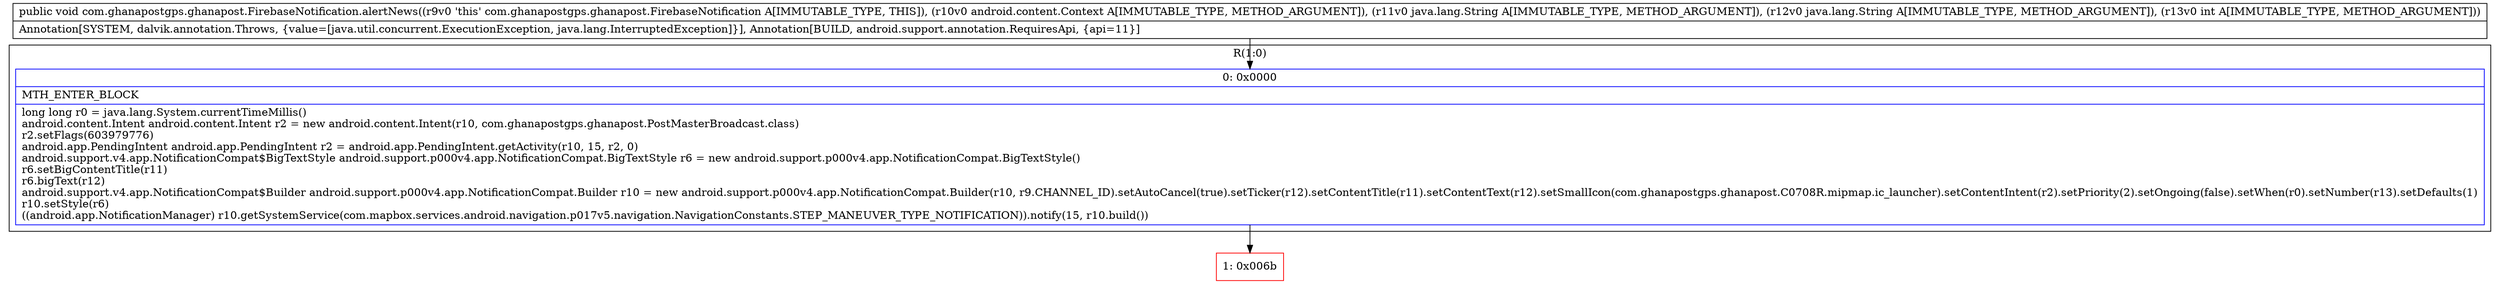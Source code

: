 digraph "CFG forcom.ghanapostgps.ghanapost.FirebaseNotification.alertNews(Landroid\/content\/Context;Ljava\/lang\/String;Ljava\/lang\/String;I)V" {
subgraph cluster_Region_1830852866 {
label = "R(1:0)";
node [shape=record,color=blue];
Node_0 [shape=record,label="{0\:\ 0x0000|MTH_ENTER_BLOCK\l|long long r0 = java.lang.System.currentTimeMillis()\landroid.content.Intent android.content.Intent r2 = new android.content.Intent(r10, com.ghanapostgps.ghanapost.PostMasterBroadcast.class)\lr2.setFlags(603979776)\landroid.app.PendingIntent android.app.PendingIntent r2 = android.app.PendingIntent.getActivity(r10, 15, r2, 0)\landroid.support.v4.app.NotificationCompat$BigTextStyle android.support.p000v4.app.NotificationCompat.BigTextStyle r6 = new android.support.p000v4.app.NotificationCompat.BigTextStyle()\lr6.setBigContentTitle(r11)\lr6.bigText(r12)\landroid.support.v4.app.NotificationCompat$Builder android.support.p000v4.app.NotificationCompat.Builder r10 = new android.support.p000v4.app.NotificationCompat.Builder(r10, r9.CHANNEL_ID).setAutoCancel(true).setTicker(r12).setContentTitle(r11).setContentText(r12).setSmallIcon(com.ghanapostgps.ghanapost.C0708R.mipmap.ic_launcher).setContentIntent(r2).setPriority(2).setOngoing(false).setWhen(r0).setNumber(r13).setDefaults(1)\lr10.setStyle(r6)\l((android.app.NotificationManager) r10.getSystemService(com.mapbox.services.android.navigation.p017v5.navigation.NavigationConstants.STEP_MANEUVER_TYPE_NOTIFICATION)).notify(15, r10.build())\l}"];
}
Node_1 [shape=record,color=red,label="{1\:\ 0x006b}"];
MethodNode[shape=record,label="{public void com.ghanapostgps.ghanapost.FirebaseNotification.alertNews((r9v0 'this' com.ghanapostgps.ghanapost.FirebaseNotification A[IMMUTABLE_TYPE, THIS]), (r10v0 android.content.Context A[IMMUTABLE_TYPE, METHOD_ARGUMENT]), (r11v0 java.lang.String A[IMMUTABLE_TYPE, METHOD_ARGUMENT]), (r12v0 java.lang.String A[IMMUTABLE_TYPE, METHOD_ARGUMENT]), (r13v0 int A[IMMUTABLE_TYPE, METHOD_ARGUMENT]))  | Annotation[SYSTEM, dalvik.annotation.Throws, \{value=[java.util.concurrent.ExecutionException, java.lang.InterruptedException]\}], Annotation[BUILD, android.support.annotation.RequiresApi, \{api=11\}]\l}"];
MethodNode -> Node_0;
Node_0 -> Node_1;
}

